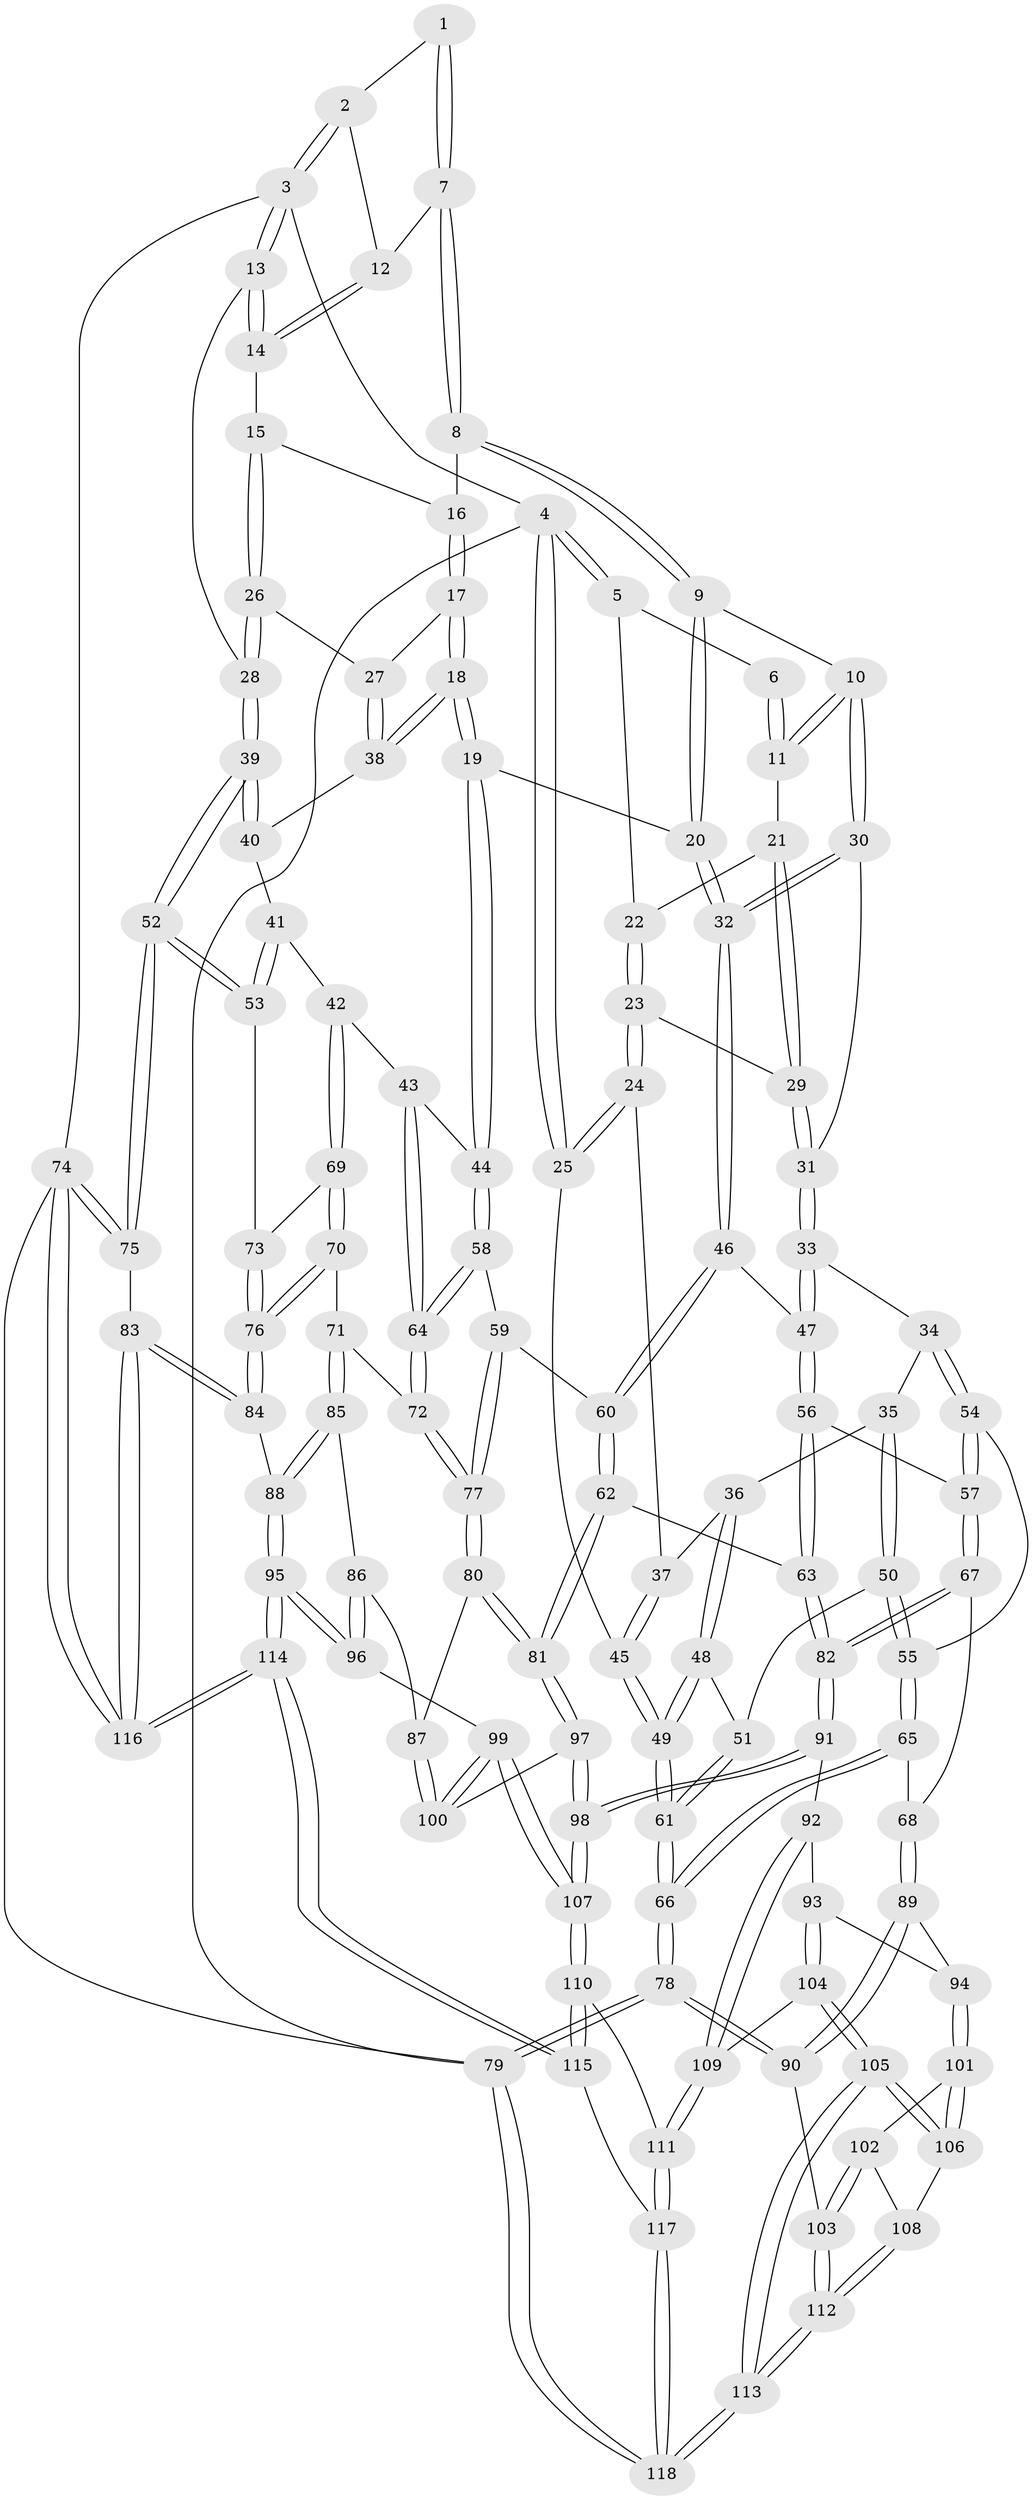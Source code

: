 // Generated by graph-tools (version 1.1) at 2025/11/02/27/25 16:11:55]
// undirected, 118 vertices, 292 edges
graph export_dot {
graph [start="1"]
  node [color=gray90,style=filled];
  1 [pos="+0.6479032062839868+0"];
  2 [pos="+0.9027187221228764+0"];
  3 [pos="+1+0"];
  4 [pos="+0+0"];
  5 [pos="+0+0"];
  6 [pos="+0.3488060978175807+0"];
  7 [pos="+0.6552696889885757+0"];
  8 [pos="+0.6480930616225233+0.060159378775165424"];
  9 [pos="+0.5531212978645137+0.13706492913792484"];
  10 [pos="+0.43912096332292816+0.15638025555350846"];
  11 [pos="+0.42360791740764997+0.1473453369904914"];
  12 [pos="+0.8776874154495982+0.041621339984126926"];
  13 [pos="+1+0"];
  14 [pos="+0.894611155392932+0.09288652655548163"];
  15 [pos="+0.8756681070668418+0.1426312137764253"];
  16 [pos="+0.7060524720299788+0.11245010425525623"];
  17 [pos="+0.7216244195319664+0.2184622043489188"];
  18 [pos="+0.6950515533512319+0.3548790048336968"];
  19 [pos="+0.6777773525285419+0.3782792051361417"];
  20 [pos="+0.6369502403673437+0.37119516869949454"];
  21 [pos="+0.389213124972397+0.15174401872534388"];
  22 [pos="+0.13699575044053428+0.02581489757442203"];
  23 [pos="+0.18797231100524817+0.21892421762271025"];
  24 [pos="+0.14123500092095825+0.27287094428878855"];
  25 [pos="+0+0.04420754655387208"];
  26 [pos="+0.9138272122976245+0.22370430372871322"];
  27 [pos="+0.8950071182182255+0.2478379712203169"];
  28 [pos="+1+0.25851927466387364"];
  29 [pos="+0.26079443124277574+0.23801624823378723"];
  30 [pos="+0.43669239790630227+0.24856429608255637"];
  31 [pos="+0.30776148589270896+0.35400427920903615"];
  32 [pos="+0.5180673338810688+0.4085459003031637"];
  33 [pos="+0.302033325250545+0.3992927467979625"];
  34 [pos="+0.29272617262421274+0.40635791342502975"];
  35 [pos="+0.19201591720983055+0.38057447510628956"];
  36 [pos="+0.1368240704532427+0.35701439074647207"];
  37 [pos="+0.12871054122760106+0.3431844997442785"];
  38 [pos="+0.8877523965735331+0.262035841677351"];
  39 [pos="+1+0.41710544166650526"];
  40 [pos="+0.8953274978773558+0.35259340715486703"];
  41 [pos="+0.8840697924103431+0.3956430854708113"];
  42 [pos="+0.8126599680204742+0.47575652174621774"];
  43 [pos="+0.7592183946733112+0.45538626461546083"];
  44 [pos="+0.7155161488201359+0.4309059369127223"];
  45 [pos="+0+0.3653325857636304"];
  46 [pos="+0.4956690603146376+0.4347257077594022"];
  47 [pos="+0.4729751263478013+0.4402559241947576"];
  48 [pos="+0.11257377102359457+0.42816766596552636"];
  49 [pos="+0+0.4554384361574844"];
  50 [pos="+0.16204719477886306+0.5139971053557401"];
  51 [pos="+0.11710608755927131+0.4990121630737462"];
  52 [pos="+1+0.48520910665523337"];
  53 [pos="+1+0.4887099898432938"];
  54 [pos="+0.28317787363729446+0.4423866384320595"];
  55 [pos="+0.17786157360058144+0.5223878576539961"];
  56 [pos="+0.423032943655308+0.5112712389573245"];
  57 [pos="+0.32315356741167606+0.5784237827856326"];
  58 [pos="+0.6646365064766004+0.5281035922811856"];
  59 [pos="+0.6224136803268272+0.5680872758652109"];
  60 [pos="+0.5404899746685693+0.5676627763222415"];
  61 [pos="+0+0.6535367326102046"];
  62 [pos="+0.5194358689424188+0.6229417061813463"];
  63 [pos="+0.45035100077196305+0.6611072092532447"];
  64 [pos="+0.7146127016751199+0.616732578811602"];
  65 [pos="+0.20753367233592765+0.62061428718298"];
  66 [pos="+0+0.6706968692981956"];
  67 [pos="+0.31133038337323893+0.6260820152295633"];
  68 [pos="+0.23876558471511833+0.6413754887288354"];
  69 [pos="+0.8147913420955506+0.4787798241270367"];
  70 [pos="+0.8088896038696601+0.6356675148238068"];
  71 [pos="+0.8022530130213822+0.6378182880010211"];
  72 [pos="+0.7167975560954979+0.632419235347174"];
  73 [pos="+0.9499837176438078+0.5316813602668208"];
  74 [pos="+1+1"];
  75 [pos="+1+0.817253193041251"];
  76 [pos="+0.8895041769423317+0.6866493665123856"];
  77 [pos="+0.66888239078846+0.6609269434156156"];
  78 [pos="+0+0.7245838789964321"];
  79 [pos="+0+1"];
  80 [pos="+0.6561000768229291+0.6854863178413264"];
  81 [pos="+0.6186427418069622+0.7050619267909525"];
  82 [pos="+0.40980261974787036+0.6980870182783874"];
  83 [pos="+1+0.8021408245792125"];
  84 [pos="+0.9445642727846101+0.7820236311299384"];
  85 [pos="+0.7608219743465359+0.7106284377394718"];
  86 [pos="+0.751405666099748+0.7189690174010812"];
  87 [pos="+0.6963618307268917+0.7172993081919622"];
  88 [pos="+0.8845923875792376+0.8061881410081596"];
  89 [pos="+0.21364140288002853+0.7233343710749838"];
  90 [pos="+0+0.7372455057922256"];
  91 [pos="+0.4194868661581086+0.777519135197896"];
  92 [pos="+0.3730214988309021+0.8023988097152736"];
  93 [pos="+0.22452956142359534+0.7889919712497596"];
  94 [pos="+0.22364789542317112+0.7883091989897962"];
  95 [pos="+0.7950495074917627+0.8508556101604658"];
  96 [pos="+0.7795911283594243+0.8404995327904529"];
  97 [pos="+0.5854480596510956+0.7922960587533829"];
  98 [pos="+0.5264776898901674+0.8600426889374517"];
  99 [pos="+0.778458424225123+0.8400517470950634"];
  100 [pos="+0.7203292333943228+0.7991825291543755"];
  101 [pos="+0.14350366683638138+0.8240535983642784"];
  102 [pos="+0.12836851103941982+0.8270966766320221"];
  103 [pos="+0+0.7728838107202627"];
  104 [pos="+0.24730914655022995+0.9267594980180004"];
  105 [pos="+0.23866550877191936+0.9335665912378885"];
  106 [pos="+0.1851374811723271+0.881298906171319"];
  107 [pos="+0.5308198604973748+0.8769600247889836"];
  108 [pos="+0.14039038044143776+0.8927274152577248"];
  109 [pos="+0.3077640227916954+0.921544463565778"];
  110 [pos="+0.5308899618017204+0.877715997626257"];
  111 [pos="+0.3374090362582854+0.9510653842590324"];
  112 [pos="+0.1517192403908423+1"];
  113 [pos="+0.15693139480025217+1"];
  114 [pos="+0.6884868812368035+1"];
  115 [pos="+0.620886702997733+1"];
  116 [pos="+0.7179948097300892+1"];
  117 [pos="+0.44716627728346364+1"];
  118 [pos="+0.12654116877349753+1"];
  1 -- 2;
  1 -- 7;
  1 -- 7;
  2 -- 3;
  2 -- 3;
  2 -- 12;
  3 -- 4;
  3 -- 13;
  3 -- 13;
  3 -- 74;
  4 -- 5;
  4 -- 5;
  4 -- 25;
  4 -- 25;
  4 -- 79;
  5 -- 6;
  5 -- 22;
  6 -- 11;
  6 -- 11;
  7 -- 8;
  7 -- 8;
  7 -- 12;
  8 -- 9;
  8 -- 9;
  8 -- 16;
  9 -- 10;
  9 -- 20;
  9 -- 20;
  10 -- 11;
  10 -- 11;
  10 -- 30;
  10 -- 30;
  11 -- 21;
  12 -- 14;
  12 -- 14;
  13 -- 14;
  13 -- 14;
  13 -- 28;
  14 -- 15;
  15 -- 16;
  15 -- 26;
  15 -- 26;
  16 -- 17;
  16 -- 17;
  17 -- 18;
  17 -- 18;
  17 -- 27;
  18 -- 19;
  18 -- 19;
  18 -- 38;
  18 -- 38;
  19 -- 20;
  19 -- 44;
  19 -- 44;
  20 -- 32;
  20 -- 32;
  21 -- 22;
  21 -- 29;
  21 -- 29;
  22 -- 23;
  22 -- 23;
  23 -- 24;
  23 -- 24;
  23 -- 29;
  24 -- 25;
  24 -- 25;
  24 -- 37;
  25 -- 45;
  26 -- 27;
  26 -- 28;
  26 -- 28;
  27 -- 38;
  27 -- 38;
  28 -- 39;
  28 -- 39;
  29 -- 31;
  29 -- 31;
  30 -- 31;
  30 -- 32;
  30 -- 32;
  31 -- 33;
  31 -- 33;
  32 -- 46;
  32 -- 46;
  33 -- 34;
  33 -- 47;
  33 -- 47;
  34 -- 35;
  34 -- 54;
  34 -- 54;
  35 -- 36;
  35 -- 50;
  35 -- 50;
  36 -- 37;
  36 -- 48;
  36 -- 48;
  37 -- 45;
  37 -- 45;
  38 -- 40;
  39 -- 40;
  39 -- 40;
  39 -- 52;
  39 -- 52;
  40 -- 41;
  41 -- 42;
  41 -- 53;
  41 -- 53;
  42 -- 43;
  42 -- 69;
  42 -- 69;
  43 -- 44;
  43 -- 64;
  43 -- 64;
  44 -- 58;
  44 -- 58;
  45 -- 49;
  45 -- 49;
  46 -- 47;
  46 -- 60;
  46 -- 60;
  47 -- 56;
  47 -- 56;
  48 -- 49;
  48 -- 49;
  48 -- 51;
  49 -- 61;
  49 -- 61;
  50 -- 51;
  50 -- 55;
  50 -- 55;
  51 -- 61;
  51 -- 61;
  52 -- 53;
  52 -- 53;
  52 -- 75;
  52 -- 75;
  53 -- 73;
  54 -- 55;
  54 -- 57;
  54 -- 57;
  55 -- 65;
  55 -- 65;
  56 -- 57;
  56 -- 63;
  56 -- 63;
  57 -- 67;
  57 -- 67;
  58 -- 59;
  58 -- 64;
  58 -- 64;
  59 -- 60;
  59 -- 77;
  59 -- 77;
  60 -- 62;
  60 -- 62;
  61 -- 66;
  61 -- 66;
  62 -- 63;
  62 -- 81;
  62 -- 81;
  63 -- 82;
  63 -- 82;
  64 -- 72;
  64 -- 72;
  65 -- 66;
  65 -- 66;
  65 -- 68;
  66 -- 78;
  66 -- 78;
  67 -- 68;
  67 -- 82;
  67 -- 82;
  68 -- 89;
  68 -- 89;
  69 -- 70;
  69 -- 70;
  69 -- 73;
  70 -- 71;
  70 -- 76;
  70 -- 76;
  71 -- 72;
  71 -- 85;
  71 -- 85;
  72 -- 77;
  72 -- 77;
  73 -- 76;
  73 -- 76;
  74 -- 75;
  74 -- 75;
  74 -- 116;
  74 -- 116;
  74 -- 79;
  75 -- 83;
  76 -- 84;
  76 -- 84;
  77 -- 80;
  77 -- 80;
  78 -- 79;
  78 -- 79;
  78 -- 90;
  78 -- 90;
  79 -- 118;
  79 -- 118;
  80 -- 81;
  80 -- 81;
  80 -- 87;
  81 -- 97;
  81 -- 97;
  82 -- 91;
  82 -- 91;
  83 -- 84;
  83 -- 84;
  83 -- 116;
  83 -- 116;
  84 -- 88;
  85 -- 86;
  85 -- 88;
  85 -- 88;
  86 -- 87;
  86 -- 96;
  86 -- 96;
  87 -- 100;
  87 -- 100;
  88 -- 95;
  88 -- 95;
  89 -- 90;
  89 -- 90;
  89 -- 94;
  90 -- 103;
  91 -- 92;
  91 -- 98;
  91 -- 98;
  92 -- 93;
  92 -- 109;
  92 -- 109;
  93 -- 94;
  93 -- 104;
  93 -- 104;
  94 -- 101;
  94 -- 101;
  95 -- 96;
  95 -- 96;
  95 -- 114;
  95 -- 114;
  96 -- 99;
  97 -- 98;
  97 -- 98;
  97 -- 100;
  98 -- 107;
  98 -- 107;
  99 -- 100;
  99 -- 100;
  99 -- 107;
  99 -- 107;
  101 -- 102;
  101 -- 106;
  101 -- 106;
  102 -- 103;
  102 -- 103;
  102 -- 108;
  103 -- 112;
  103 -- 112;
  104 -- 105;
  104 -- 105;
  104 -- 109;
  105 -- 106;
  105 -- 106;
  105 -- 113;
  105 -- 113;
  106 -- 108;
  107 -- 110;
  107 -- 110;
  108 -- 112;
  108 -- 112;
  109 -- 111;
  109 -- 111;
  110 -- 111;
  110 -- 115;
  110 -- 115;
  111 -- 117;
  111 -- 117;
  112 -- 113;
  112 -- 113;
  113 -- 118;
  113 -- 118;
  114 -- 115;
  114 -- 115;
  114 -- 116;
  114 -- 116;
  115 -- 117;
  117 -- 118;
  117 -- 118;
}
